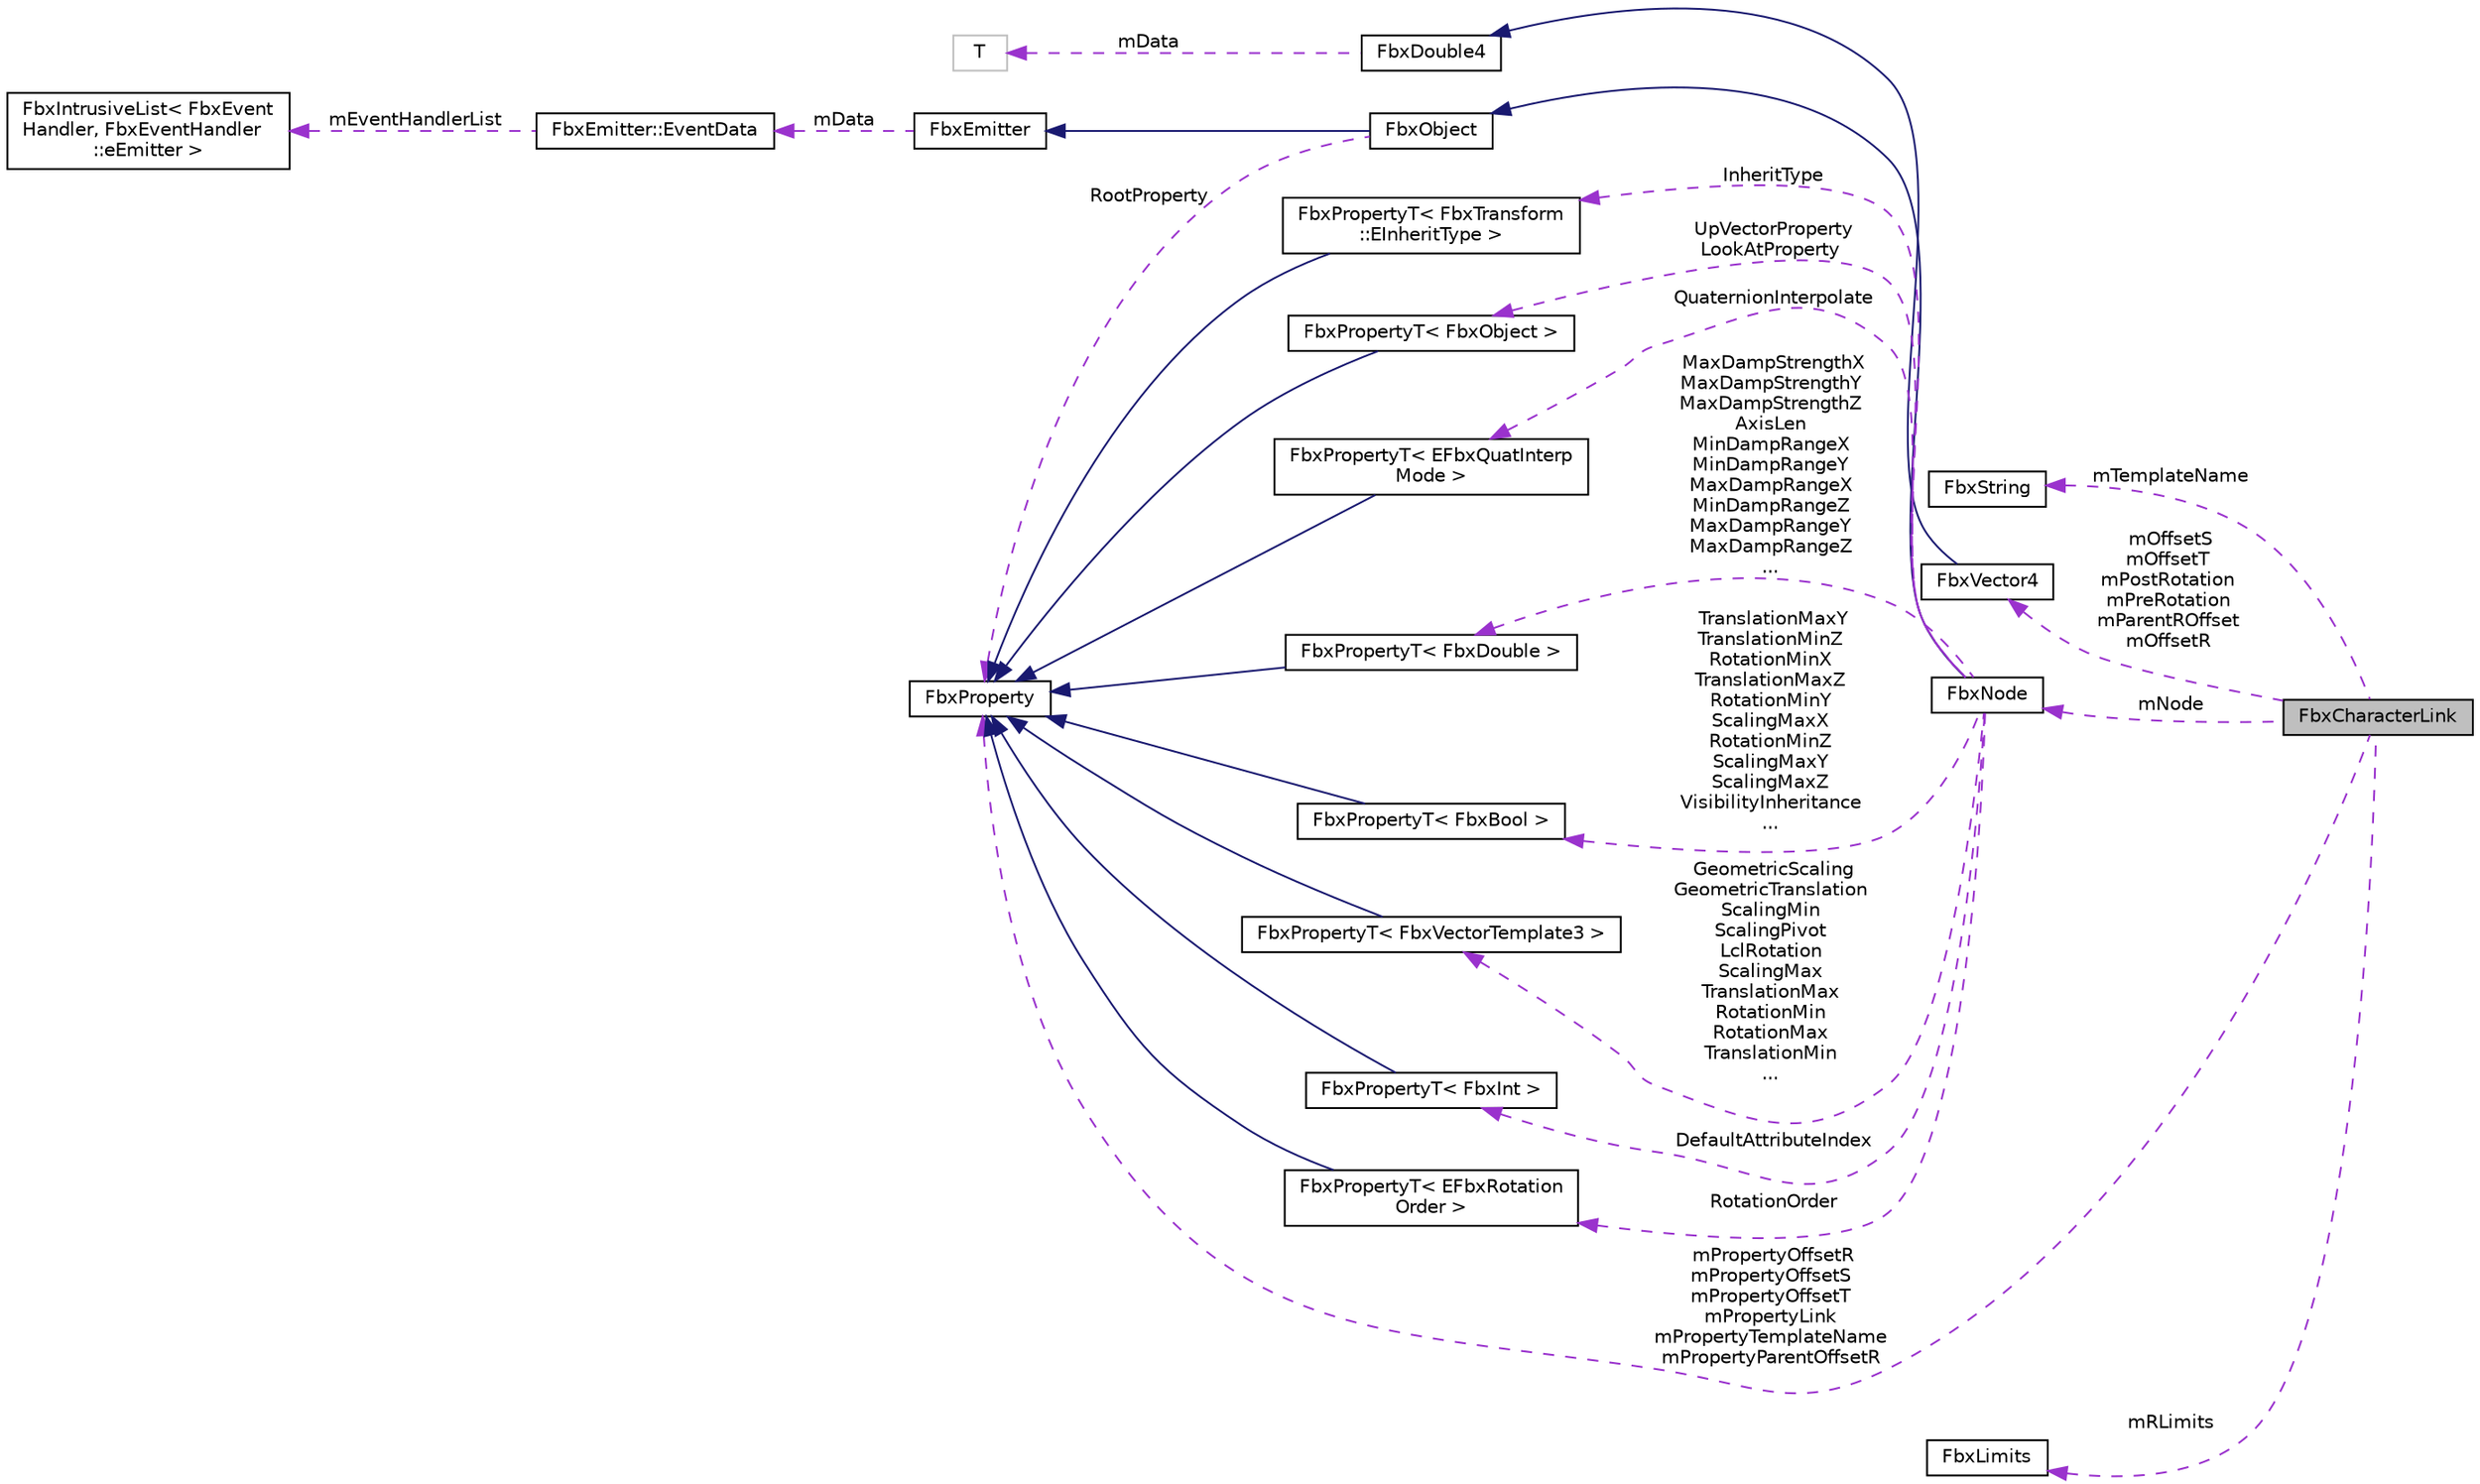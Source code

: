 digraph "FbxCharacterLink"
{
  edge [fontname="Helvetica",fontsize="10",labelfontname="Helvetica",labelfontsize="10"];
  node [fontname="Helvetica",fontsize="10",shape=record];
  rankdir="LR";
  Node1 [label="FbxCharacterLink",height=0.2,width=0.4,color="black", fillcolor="grey75", style="filled", fontcolor="black"];
  Node2 -> Node1 [dir="back",color="darkorchid3",fontsize="10",style="dashed",label=" mTemplateName" ];
  Node2 [label="FbxString",height=0.2,width=0.4,color="black", fillcolor="white", style="filled",URL="$class_fbx_string.html"];
  Node3 -> Node1 [dir="back",color="darkorchid3",fontsize="10",style="dashed",label=" mOffsetS\nmOffsetT\nmPostRotation\nmPreRotation\nmParentROffset\nmOffsetR" ];
  Node3 [label="FbxVector4",height=0.2,width=0.4,color="black", fillcolor="white", style="filled",URL="$class_fbx_vector4.html"];
  Node4 -> Node3 [dir="back",color="midnightblue",fontsize="10",style="solid"];
  Node4 [label="FbxDouble4",height=0.2,width=0.4,color="black", fillcolor="white", style="filled",URL="$class_fbx_vector_template4.html"];
  Node5 -> Node4 [dir="back",color="darkorchid3",fontsize="10",style="dashed",label=" mData" ];
  Node5 [label="T",height=0.2,width=0.4,color="grey75", fillcolor="white", style="filled"];
  Node6 -> Node1 [dir="back",color="darkorchid3",fontsize="10",style="dashed",label=" mNode" ];
  Node6 [label="FbxNode",height=0.2,width=0.4,color="black", fillcolor="white", style="filled",URL="$class_fbx_node.html"];
  Node7 -> Node6 [dir="back",color="midnightblue",fontsize="10",style="solid"];
  Node7 [label="FbxObject",height=0.2,width=0.4,color="black", fillcolor="white", style="filled",URL="$class_fbx_object.html"];
  Node8 -> Node7 [dir="back",color="midnightblue",fontsize="10",style="solid"];
  Node8 [label="FbxEmitter",height=0.2,width=0.4,color="black", fillcolor="white", style="filled",URL="$class_fbx_emitter.html"];
  Node9 -> Node8 [dir="back",color="darkorchid3",fontsize="10",style="dashed",label=" mData" ];
  Node9 [label="FbxEmitter::EventData",height=0.2,width=0.4,color="black", fillcolor="white", style="filled",URL="$struct_fbx_emitter_1_1_event_data.html"];
  Node10 -> Node9 [dir="back",color="darkorchid3",fontsize="10",style="dashed",label=" mEventHandlerList" ];
  Node10 [label="FbxIntrusiveList\< FbxEvent\lHandler, FbxEventHandler\l::eEmitter \>",height=0.2,width=0.4,color="black", fillcolor="white", style="filled",URL="$class_fbx_intrusive_list.html"];
  Node11 -> Node7 [dir="back",color="darkorchid3",fontsize="10",style="dashed",label=" RootProperty" ];
  Node11 [label="FbxProperty",height=0.2,width=0.4,color="black", fillcolor="white", style="filled",URL="$class_fbx_property.html",tooltip="Class to hold user properties. "];
  Node12 -> Node6 [dir="back",color="darkorchid3",fontsize="10",style="dashed",label=" InheritType" ];
  Node12 [label="FbxPropertyT\< FbxTransform\l::EInheritType \>",height=0.2,width=0.4,color="black", fillcolor="white", style="filled",URL="$class_fbx_property_t.html"];
  Node11 -> Node12 [dir="back",color="midnightblue",fontsize="10",style="solid"];
  Node13 -> Node6 [dir="back",color="darkorchid3",fontsize="10",style="dashed",label=" UpVectorProperty\nLookAtProperty" ];
  Node13 [label="FbxPropertyT\< FbxObject \>",height=0.2,width=0.4,color="black", fillcolor="white", style="filled",URL="$class_fbx_property_t.html"];
  Node11 -> Node13 [dir="back",color="midnightblue",fontsize="10",style="solid"];
  Node14 -> Node6 [dir="back",color="darkorchid3",fontsize="10",style="dashed",label=" QuaternionInterpolate" ];
  Node14 [label="FbxPropertyT\< EFbxQuatInterp\lMode \>",height=0.2,width=0.4,color="black", fillcolor="white", style="filled",URL="$class_fbx_property_t.html"];
  Node11 -> Node14 [dir="back",color="midnightblue",fontsize="10",style="solid"];
  Node15 -> Node6 [dir="back",color="darkorchid3",fontsize="10",style="dashed",label=" MaxDampStrengthX\nMaxDampStrengthY\nMaxDampStrengthZ\nAxisLen\nMinDampRangeX\nMinDampRangeY\nMaxDampRangeX\nMinDampRangeZ\nMaxDampRangeY\nMaxDampRangeZ\n..." ];
  Node15 [label="FbxPropertyT\< FbxDouble \>",height=0.2,width=0.4,color="black", fillcolor="white", style="filled",URL="$class_fbx_property_t.html"];
  Node11 -> Node15 [dir="back",color="midnightblue",fontsize="10",style="solid"];
  Node16 -> Node6 [dir="back",color="darkorchid3",fontsize="10",style="dashed",label=" TranslationMaxY\nTranslationMinZ\nRotationMinX\nTranslationMaxZ\nRotationMinY\nScalingMaxX\nRotationMinZ\nScalingMaxY\nScalingMaxZ\nVisibilityInheritance\n..." ];
  Node16 [label="FbxPropertyT\< FbxBool \>",height=0.2,width=0.4,color="black", fillcolor="white", style="filled",URL="$class_fbx_property_t.html"];
  Node11 -> Node16 [dir="back",color="midnightblue",fontsize="10",style="solid"];
  Node17 -> Node6 [dir="back",color="darkorchid3",fontsize="10",style="dashed",label=" GeometricScaling\nGeometricTranslation\nScalingMin\nScalingPivot\nLclRotation\nScalingMax\nTranslationMax\nRotationMin\nRotationMax\nTranslationMin\n..." ];
  Node17 [label="FbxPropertyT\< FbxVectorTemplate3 \>",height=0.2,width=0.4,color="black", fillcolor="white", style="filled",URL="$class_fbx_property_t.html"];
  Node11 -> Node17 [dir="back",color="midnightblue",fontsize="10",style="solid"];
  Node18 -> Node6 [dir="back",color="darkorchid3",fontsize="10",style="dashed",label=" DefaultAttributeIndex" ];
  Node18 [label="FbxPropertyT\< FbxInt \>",height=0.2,width=0.4,color="black", fillcolor="white", style="filled",URL="$class_fbx_property_t.html"];
  Node11 -> Node18 [dir="back",color="midnightblue",fontsize="10",style="solid"];
  Node19 -> Node6 [dir="back",color="darkorchid3",fontsize="10",style="dashed",label=" RotationOrder" ];
  Node19 [label="FbxPropertyT\< EFbxRotation\lOrder \>",height=0.2,width=0.4,color="black", fillcolor="white", style="filled",URL="$class_fbx_property_t.html"];
  Node11 -> Node19 [dir="back",color="midnightblue",fontsize="10",style="solid"];
  Node11 -> Node1 [dir="back",color="darkorchid3",fontsize="10",style="dashed",label=" mPropertyOffsetR\nmPropertyOffsetS\nmPropertyOffsetT\nmPropertyLink\nmPropertyTemplateName\nmPropertyParentOffsetR" ];
  Node20 -> Node1 [dir="back",color="darkorchid3",fontsize="10",style="dashed",label=" mRLimits" ];
  Node20 [label="FbxLimits",height=0.2,width=0.4,color="black", fillcolor="white", style="filled",URL="$class_fbx_limits.html"];
}
